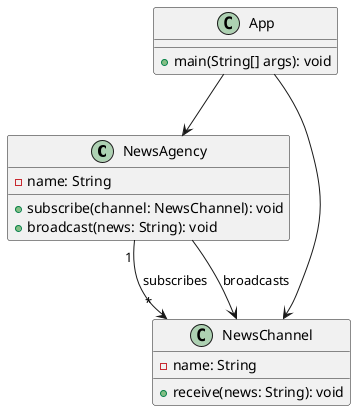 @startuml

class NewsAgency {
    - name: String
    + subscribe(channel: NewsChannel): void
    + broadcast(news: String): void
}

class NewsChannel {
    - name: String
    + receive(news: String): void
}

NewsAgency "1" --> "*" NewsChannel : subscribes
NewsChannel <-- NewsAgency : broadcasts

class App {
    + main(String[] args): void
}

App --> NewsAgency
App --> NewsChannel
@enduml

